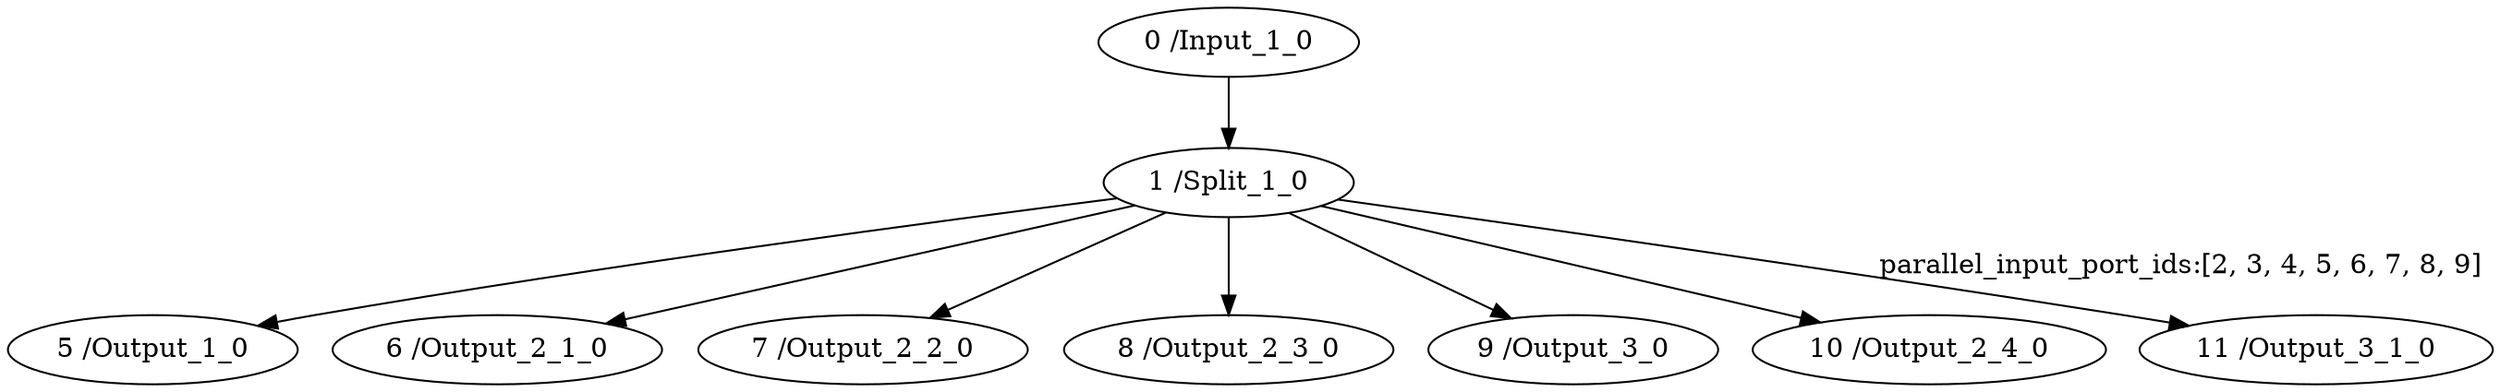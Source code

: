 strict digraph  {
"0 /Input_1_0" [id=0, type=Input_1];
"1 /Split_1_0" [id=1, type=Split_1];
"5 /Output_1_0" [id=5, type=Output_1];
"6 /Output_2_1_0" [id=6, type=Output_2_1];
"7 /Output_2_2_0" [id=7, type=Output_2_2];
"8 /Output_2_3_0" [id=8, type=Output_2_3];
"9 /Output_3_0" [id=9, type=Output_3];
"10 /Output_2_4_0" [id=10, type=output];
"11 /Output_3_1_0" [id=11, type=output];
"0 /Input_1_0" -> "1 /Split_1_0";
"1 /Split_1_0" -> "5 /Output_1_0";
"1 /Split_1_0" -> "6 /Output_2_1_0";
"1 /Split_1_0" -> "7 /Output_2_2_0";
"1 /Split_1_0" -> "8 /Output_2_3_0";
"1 /Split_1_0" -> "9 /Output_3_0";
"1 /Split_1_0" -> "10 /Output_2_4_0";
"1 /Split_1_0" -> "11 /Output_3_1_0"  [label="parallel_input_port_ids:[2, 3, 4, 5, 6, 7, 8, 9]"];
}
